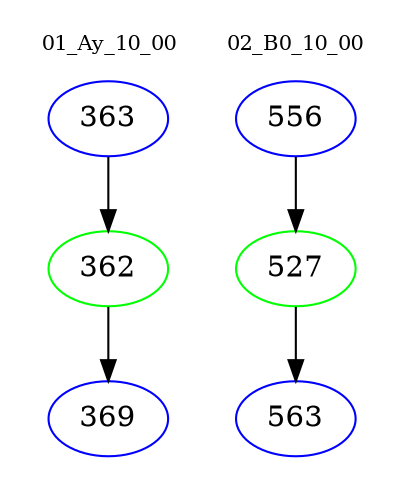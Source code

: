 digraph{
subgraph cluster_0 {
color = white
label = "01_Ay_10_00";
fontsize=10;
T0_363 [label="363", color="blue"]
T0_363 -> T0_362 [color="black"]
T0_362 [label="362", color="green"]
T0_362 -> T0_369 [color="black"]
T0_369 [label="369", color="blue"]
}
subgraph cluster_1 {
color = white
label = "02_B0_10_00";
fontsize=10;
T1_556 [label="556", color="blue"]
T1_556 -> T1_527 [color="black"]
T1_527 [label="527", color="green"]
T1_527 -> T1_563 [color="black"]
T1_563 [label="563", color="blue"]
}
}
